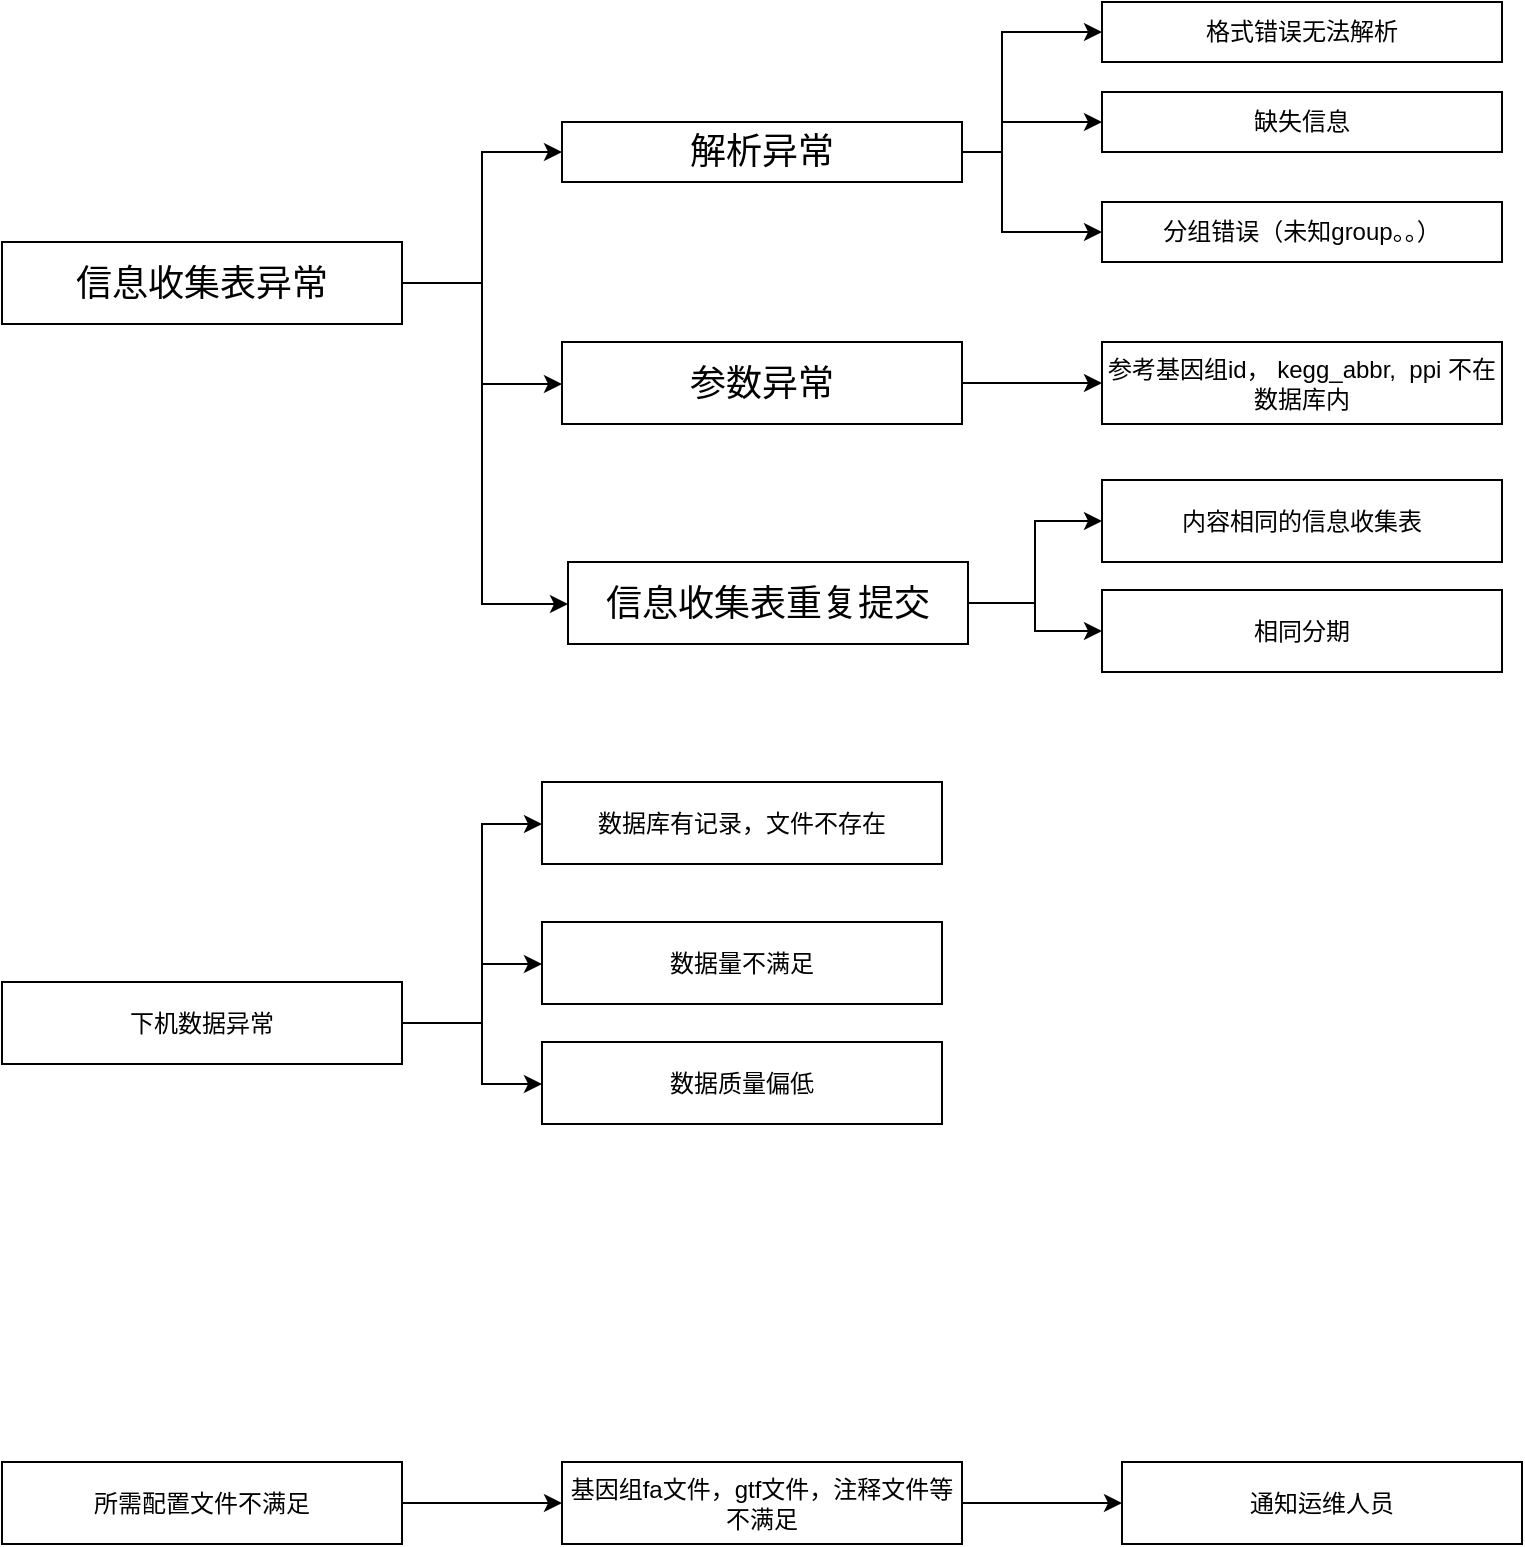 <mxfile version="10.6.5" type="github"><diagram id="bD-ewiSPqwUUJGmikc2H" name="第 1 页"><mxGraphModel dx="918" dy="631" grid="1" gridSize="10" guides="1" tooltips="1" connect="1" arrows="1" fold="1" page="1" pageScale="1" pageWidth="827" pageHeight="1169" math="0" shadow="0"><root><mxCell id="0"/><mxCell id="1" parent="0"/><mxCell id="Snv9LkRCIhMhdVaxxv35-3" value="" style="edgeStyle=orthogonalEdgeStyle;rounded=0;orthogonalLoop=1;jettySize=auto;html=1;" parent="1" source="Snv9LkRCIhMhdVaxxv35-1" target="Snv9LkRCIhMhdVaxxv35-2" edge="1"><mxGeometry relative="1" as="geometry"><Array as="points"><mxPoint x="370" y="431"/><mxPoint x="370" y="365"/></Array></mxGeometry></mxCell><mxCell id="Snv9LkRCIhMhdVaxxv35-5" value="" style="edgeStyle=orthogonalEdgeStyle;rounded=0;orthogonalLoop=1;jettySize=auto;html=1;" parent="1" source="Snv9LkRCIhMhdVaxxv35-1" target="Snv9LkRCIhMhdVaxxv35-4" edge="1"><mxGeometry relative="1" as="geometry"><Array as="points"><mxPoint x="370" y="431"/><mxPoint x="370" y="481"/></Array></mxGeometry></mxCell><mxCell id="Snv9LkRCIhMhdVaxxv35-9" value="" style="edgeStyle=orthogonalEdgeStyle;rounded=0;orthogonalLoop=1;jettySize=auto;html=1;" parent="1" source="Snv9LkRCIhMhdVaxxv35-1" target="Snv9LkRCIhMhdVaxxv35-8" edge="1"><mxGeometry relative="1" as="geometry"><Array as="points"><mxPoint x="370" y="431"/><mxPoint x="370" y="591"/></Array></mxGeometry></mxCell><mxCell id="Snv9LkRCIhMhdVaxxv35-1" value="&lt;font style=&quot;font-size: 18px&quot;&gt;信息收集表异常&lt;/font&gt;" style="text;html=1;strokeColor=#000000;fillColor=none;align=center;verticalAlign=middle;whiteSpace=wrap;rounded=0;" parent="1" vertex="1"><mxGeometry x="130" y="410" width="200" height="41" as="geometry"/></mxCell><mxCell id="Snv9LkRCIhMhdVaxxv35-27" value="" style="edgeStyle=orthogonalEdgeStyle;rounded=0;orthogonalLoop=1;jettySize=auto;html=1;" parent="1" source="Snv9LkRCIhMhdVaxxv35-24" target="Snv9LkRCIhMhdVaxxv35-26" edge="1"><mxGeometry relative="1" as="geometry"><Array as="points"><mxPoint x="370" y="801"/><mxPoint x="370" y="701"/></Array></mxGeometry></mxCell><mxCell id="Snv9LkRCIhMhdVaxxv35-29" value="" style="edgeStyle=orthogonalEdgeStyle;rounded=0;orthogonalLoop=1;jettySize=auto;html=1;" parent="1" source="Snv9LkRCIhMhdVaxxv35-24" target="Snv9LkRCIhMhdVaxxv35-28" edge="1"><mxGeometry relative="1" as="geometry"><Array as="points"><mxPoint x="370" y="801"/><mxPoint x="370" y="771"/></Array></mxGeometry></mxCell><mxCell id="Snv9LkRCIhMhdVaxxv35-31" value="" style="edgeStyle=orthogonalEdgeStyle;rounded=0;orthogonalLoop=1;jettySize=auto;html=1;" parent="1" source="Snv9LkRCIhMhdVaxxv35-24" target="Snv9LkRCIhMhdVaxxv35-30" edge="1"><mxGeometry relative="1" as="geometry"><Array as="points"><mxPoint x="370" y="801"/><mxPoint x="370" y="831"/></Array></mxGeometry></mxCell><mxCell id="Snv9LkRCIhMhdVaxxv35-24" value="下机数据异常" style="text;html=1;strokeColor=#000000;fillColor=none;align=center;verticalAlign=middle;whiteSpace=wrap;rounded=0;" parent="1" vertex="1"><mxGeometry x="130" y="780" width="200" height="41" as="geometry"/></mxCell><mxCell id="hcFDdI6SfzTS6TiuqoR--4" value="" style="edgeStyle=orthogonalEdgeStyle;rounded=0;orthogonalLoop=1;jettySize=auto;html=1;" edge="1" parent="1" source="hcFDdI6SfzTS6TiuqoR--1" target="hcFDdI6SfzTS6TiuqoR--3"><mxGeometry relative="1" as="geometry"/></mxCell><mxCell id="hcFDdI6SfzTS6TiuqoR--1" value="所需配置文件不满足" style="text;html=1;strokeColor=#000000;fillColor=none;align=center;verticalAlign=middle;whiteSpace=wrap;rounded=0;" vertex="1" parent="1"><mxGeometry x="130" y="1020" width="200" height="41" as="geometry"/></mxCell><mxCell id="hcFDdI6SfzTS6TiuqoR--6" value="" style="edgeStyle=orthogonalEdgeStyle;rounded=0;orthogonalLoop=1;jettySize=auto;html=1;" edge="1" parent="1" source="hcFDdI6SfzTS6TiuqoR--3" target="hcFDdI6SfzTS6TiuqoR--5"><mxGeometry relative="1" as="geometry"/></mxCell><mxCell id="hcFDdI6SfzTS6TiuqoR--3" value="基因组fa文件，gtf文件，注释文件等不满足" style="text;html=1;strokeColor=#000000;fillColor=none;align=center;verticalAlign=middle;whiteSpace=wrap;rounded=0;" vertex="1" parent="1"><mxGeometry x="410" y="1020" width="200" height="41" as="geometry"/></mxCell><mxCell id="hcFDdI6SfzTS6TiuqoR--5" value="通知运维人员" style="text;html=1;strokeColor=#000000;fillColor=none;align=center;verticalAlign=middle;whiteSpace=wrap;rounded=0;" vertex="1" parent="1"><mxGeometry x="690" y="1020" width="200" height="41" as="geometry"/></mxCell><mxCell id="Snv9LkRCIhMhdVaxxv35-30" value="数据质量偏低" style="text;html=1;strokeColor=#000000;fillColor=none;align=center;verticalAlign=middle;whiteSpace=wrap;rounded=0;" parent="1" vertex="1"><mxGeometry x="400" y="810" width="200" height="41" as="geometry"/></mxCell><mxCell id="Snv9LkRCIhMhdVaxxv35-28" value="数据量不满足" style="text;html=1;strokeColor=#000000;fillColor=none;align=center;verticalAlign=middle;whiteSpace=wrap;rounded=0;" parent="1" vertex="1"><mxGeometry x="400" y="750" width="200" height="41" as="geometry"/></mxCell><mxCell id="Snv9LkRCIhMhdVaxxv35-26" value="数据库有记录，文件不存在" style="text;html=1;strokeColor=#000000;fillColor=none;align=center;verticalAlign=middle;whiteSpace=wrap;rounded=0;" parent="1" vertex="1"><mxGeometry x="400" y="680" width="200" height="41" as="geometry"/></mxCell><mxCell id="Snv9LkRCIhMhdVaxxv35-19" value="" style="edgeStyle=orthogonalEdgeStyle;rounded=0;orthogonalLoop=1;jettySize=auto;html=1;" parent="1" source="Snv9LkRCIhMhdVaxxv35-8" target="Snv9LkRCIhMhdVaxxv35-18" edge="1"><mxGeometry relative="1" as="geometry"/></mxCell><mxCell id="Snv9LkRCIhMhdVaxxv35-21" value="" style="edgeStyle=orthogonalEdgeStyle;rounded=0;orthogonalLoop=1;jettySize=auto;html=1;" parent="1" source="Snv9LkRCIhMhdVaxxv35-8" target="Snv9LkRCIhMhdVaxxv35-20" edge="1"><mxGeometry relative="1" as="geometry"/></mxCell><mxCell id="Snv9LkRCIhMhdVaxxv35-8" value="&lt;font style=&quot;font-size: 18px&quot;&gt;信息收集表重复提交&lt;/font&gt;" style="text;html=1;strokeColor=#000000;fillColor=none;align=center;verticalAlign=middle;whiteSpace=wrap;rounded=0;" parent="1" vertex="1"><mxGeometry x="413" y="570" width="200" height="41" as="geometry"/></mxCell><mxCell id="Snv9LkRCIhMhdVaxxv35-20" value="相同分期" style="text;html=1;strokeColor=#000000;fillColor=none;align=center;verticalAlign=middle;whiteSpace=wrap;rounded=0;" parent="1" vertex="1"><mxGeometry x="680" y="584" width="200" height="41" as="geometry"/></mxCell><mxCell id="Snv9LkRCIhMhdVaxxv35-18" value="内容相同的信息收集表" style="text;html=1;strokeColor=#000000;fillColor=none;align=center;verticalAlign=middle;whiteSpace=wrap;rounded=0;" parent="1" vertex="1"><mxGeometry x="680" y="529" width="200" height="41" as="geometry"/></mxCell><mxCell id="Snv9LkRCIhMhdVaxxv35-7" value="" style="edgeStyle=orthogonalEdgeStyle;rounded=0;orthogonalLoop=1;jettySize=auto;html=1;" parent="1" source="Snv9LkRCIhMhdVaxxv35-4" target="Snv9LkRCIhMhdVaxxv35-6" edge="1"><mxGeometry relative="1" as="geometry"/></mxCell><mxCell id="Snv9LkRCIhMhdVaxxv35-4" value="&lt;font style=&quot;font-size: 18px&quot;&gt;参数异常&lt;/font&gt;" style="text;html=1;strokeColor=#000000;fillColor=none;align=center;verticalAlign=middle;whiteSpace=wrap;rounded=0;" parent="1" vertex="1"><mxGeometry x="410" y="460" width="200" height="41" as="geometry"/></mxCell><mxCell id="Snv9LkRCIhMhdVaxxv35-6" value="参考基因组id， kegg_abbr,&amp;nbsp; ppi 不在数据库内" style="text;html=1;strokeColor=#000000;fillColor=none;align=center;verticalAlign=middle;whiteSpace=wrap;rounded=0;" parent="1" vertex="1"><mxGeometry x="680" y="460" width="200" height="41" as="geometry"/></mxCell><mxCell id="Snv9LkRCIhMhdVaxxv35-11" value="" style="edgeStyle=orthogonalEdgeStyle;rounded=0;orthogonalLoop=1;jettySize=auto;html=1;" parent="1" source="Snv9LkRCIhMhdVaxxv35-2" target="Snv9LkRCIhMhdVaxxv35-10" edge="1"><mxGeometry relative="1" as="geometry"><Array as="points"><mxPoint x="630" y="365"/><mxPoint x="630" y="350"/></Array></mxGeometry></mxCell><mxCell id="Snv9LkRCIhMhdVaxxv35-13" value="" style="edgeStyle=orthogonalEdgeStyle;rounded=0;orthogonalLoop=1;jettySize=auto;html=1;" parent="1" source="Snv9LkRCIhMhdVaxxv35-2" target="Snv9LkRCIhMhdVaxxv35-12" edge="1"><mxGeometry relative="1" as="geometry"><Array as="points"><mxPoint x="630" y="365"/><mxPoint x="630" y="305"/></Array></mxGeometry></mxCell><mxCell id="Snv9LkRCIhMhdVaxxv35-15" value="" style="edgeStyle=orthogonalEdgeStyle;rounded=0;orthogonalLoop=1;jettySize=auto;html=1;" parent="1" source="Snv9LkRCIhMhdVaxxv35-2" target="Snv9LkRCIhMhdVaxxv35-14" edge="1"><mxGeometry relative="1" as="geometry"><Array as="points"><mxPoint x="630" y="365"/><mxPoint x="630" y="405"/></Array></mxGeometry></mxCell><mxCell id="Snv9LkRCIhMhdVaxxv35-2" value="&lt;font style=&quot;font-size: 18px&quot;&gt;解析异常&lt;/font&gt;" style="text;html=1;strokeColor=#000000;fillColor=none;align=center;verticalAlign=middle;whiteSpace=wrap;rounded=0;" parent="1" vertex="1"><mxGeometry x="410" y="350" width="200" height="30" as="geometry"/></mxCell><mxCell id="Snv9LkRCIhMhdVaxxv35-14" value="分组错误（未知group。。）" style="text;html=1;strokeColor=#000000;fillColor=none;align=center;verticalAlign=middle;whiteSpace=wrap;rounded=0;" parent="1" vertex="1"><mxGeometry x="680" y="390" width="200" height="30" as="geometry"/></mxCell><mxCell id="Snv9LkRCIhMhdVaxxv35-12" value="格式错误无法解析" style="text;html=1;strokeColor=#000000;fillColor=none;align=center;verticalAlign=middle;whiteSpace=wrap;rounded=0;" parent="1" vertex="1"><mxGeometry x="680" y="290" width="200" height="30" as="geometry"/></mxCell><mxCell id="Snv9LkRCIhMhdVaxxv35-10" value="缺失信息" style="text;html=1;strokeColor=#000000;fillColor=none;align=center;verticalAlign=middle;whiteSpace=wrap;rounded=0;" parent="1" vertex="1"><mxGeometry x="680" y="335" width="200" height="30" as="geometry"/></mxCell></root></mxGraphModel></diagram></mxfile>